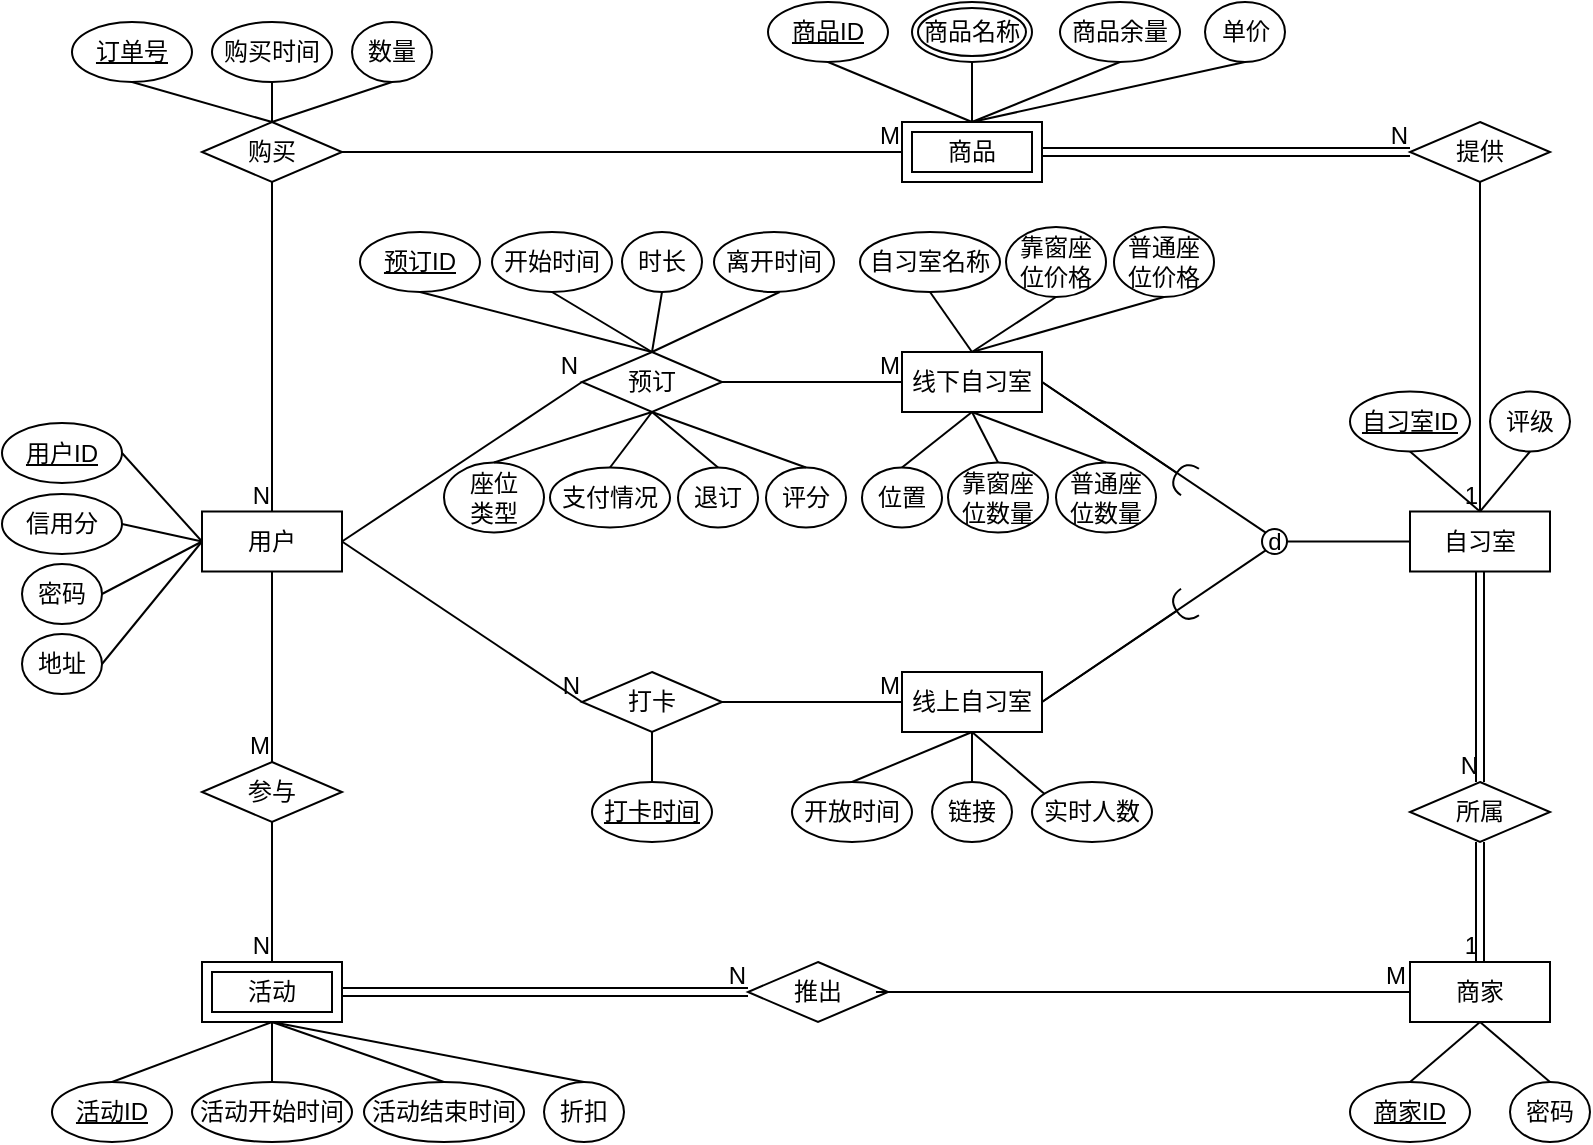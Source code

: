 <mxfile version="22.1.11" type="github">
  <diagram id="R2lEEEUBdFMjLlhIrx00" name="Page-1">
    <mxGraphModel dx="827" dy="737" grid="1" gridSize="10" guides="1" tooltips="1" connect="1" arrows="1" fold="1" page="1" pageScale="1" pageWidth="850" pageHeight="1100" math="0" shadow="0" extFonts="Permanent Marker^https://fonts.googleapis.com/css?family=Permanent+Marker">
      <root>
        <mxCell id="0" />
        <mxCell id="1" parent="0" />
        <mxCell id="6-vCffH0rU1hF1be56Wz-154" value="商品" style="shape=ext;margin=3;double=1;whiteSpace=wrap;html=1;align=center;" parent="1" vertex="1">
          <mxGeometry x="486" y="70" width="70" height="30" as="geometry" />
        </mxCell>
        <mxCell id="6-vCffH0rU1hF1be56Wz-153" value="活动" style="shape=ext;margin=3;double=1;whiteSpace=wrap;html=1;align=center;" parent="1" vertex="1">
          <mxGeometry x="136" y="490" width="70" height="30" as="geometry" />
        </mxCell>
        <mxCell id="6-vCffH0rU1hF1be56Wz-1" value="线上自习室" style="whiteSpace=wrap;html=1;align=center;" parent="1" vertex="1">
          <mxGeometry x="486" y="345" width="70" height="30" as="geometry" />
        </mxCell>
        <mxCell id="6-vCffH0rU1hF1be56Wz-2" value="用户" style="whiteSpace=wrap;html=1;align=center;" parent="1" vertex="1">
          <mxGeometry x="136" y="264.75" width="70" height="30" as="geometry" />
        </mxCell>
        <mxCell id="6-vCffH0rU1hF1be56Wz-4" value="商家" style="whiteSpace=wrap;html=1;align=center;" parent="1" vertex="1">
          <mxGeometry x="740" y="490" width="70" height="30" as="geometry" />
        </mxCell>
        <mxCell id="6-vCffH0rU1hF1be56Wz-6" value="打卡" style="shape=rhombus;perimeter=rhombusPerimeter;whiteSpace=wrap;html=1;align=center;" parent="1" vertex="1">
          <mxGeometry x="326" y="345" width="70" height="30" as="geometry" />
        </mxCell>
        <mxCell id="6-vCffH0rU1hF1be56Wz-7" value="线下自习室" style="whiteSpace=wrap;html=1;align=center;" parent="1" vertex="1">
          <mxGeometry x="486" y="185" width="70" height="30" as="geometry" />
        </mxCell>
        <mxCell id="6-vCffH0rU1hF1be56Wz-8" value="自习室" style="whiteSpace=wrap;html=1;align=center;" parent="1" vertex="1">
          <mxGeometry x="740" y="264.75" width="70" height="30" as="geometry" />
        </mxCell>
        <mxCell id="6-vCffH0rU1hF1be56Wz-13" value="" style="endArrow=none;html=1;rounded=0;entryX=1;entryY=0.5;entryDx=0;entryDy=0;startArrow=halfCircle;startFill=0;sourcePerimeterSpacing=0;strokeWidth=1;" parent="1" target="6-vCffH0rU1hF1be56Wz-7" edge="1">
          <mxGeometry relative="1" as="geometry">
            <mxPoint x="630" y="250" as="sourcePoint" />
            <mxPoint x="90" y="660.0" as="targetPoint" />
            <Array as="points" />
          </mxGeometry>
        </mxCell>
        <mxCell id="6-vCffH0rU1hF1be56Wz-16" value="" style="endArrow=none;html=1;rounded=0;entryX=1;entryY=0.5;entryDx=0;entryDy=0;startArrow=halfCircle;startFill=0;sourcePerimeterSpacing=0;strokeWidth=1;" parent="1" target="6-vCffH0rU1hF1be56Wz-1" edge="1">
          <mxGeometry relative="1" as="geometry">
            <mxPoint x="630" y="310" as="sourcePoint" />
            <mxPoint x="110" y="600.0" as="targetPoint" />
            <Array as="points" />
          </mxGeometry>
        </mxCell>
        <mxCell id="6-vCffH0rU1hF1be56Wz-18" value="" style="endArrow=none;html=1;rounded=0;exitX=0;exitY=1;exitDx=0;exitDy=0;entryX=1;entryY=0.5;entryDx=0;entryDy=0;" parent="1" source="6-vCffH0rU1hF1be56Wz-19" target="6-vCffH0rU1hF1be56Wz-1" edge="1">
          <mxGeometry relative="1" as="geometry">
            <mxPoint x="618.496" y="252.416" as="sourcePoint" />
            <mxPoint x="646" y="230" as="targetPoint" />
          </mxGeometry>
        </mxCell>
        <mxCell id="6-vCffH0rU1hF1be56Wz-20" value="" style="endArrow=none;html=1;rounded=0;" parent="1" source="6-vCffH0rU1hF1be56Wz-8" target="6-vCffH0rU1hF1be56Wz-19" edge="1">
          <mxGeometry relative="1" as="geometry">
            <mxPoint x="606" y="260" as="sourcePoint" />
            <mxPoint x="646" y="230" as="targetPoint" />
          </mxGeometry>
        </mxCell>
        <mxCell id="6-vCffH0rU1hF1be56Wz-19" value="d" style="ellipse;whiteSpace=wrap;html=1;aspect=fixed;" parent="1" vertex="1">
          <mxGeometry x="666" y="273.5" width="12.5" height="12.5" as="geometry" />
        </mxCell>
        <mxCell id="6-vCffH0rU1hF1be56Wz-21" value="" style="endArrow=none;html=1;rounded=0;entryX=1;entryY=0.5;entryDx=0;entryDy=0;exitX=0;exitY=0;exitDx=0;exitDy=0;" parent="1" source="6-vCffH0rU1hF1be56Wz-19" target="6-vCffH0rU1hF1be56Wz-7" edge="1">
          <mxGeometry relative="1" as="geometry">
            <mxPoint x="436" y="370" as="sourcePoint" />
            <mxPoint x="676" y="225" as="targetPoint" />
          </mxGeometry>
        </mxCell>
        <mxCell id="6-vCffH0rU1hF1be56Wz-24" value="预订" style="shape=rhombus;perimeter=rhombusPerimeter;whiteSpace=wrap;html=1;align=center;" parent="1" vertex="1">
          <mxGeometry x="326" y="185" width="70" height="30" as="geometry" />
        </mxCell>
        <mxCell id="6-vCffH0rU1hF1be56Wz-28" value="购买" style="shape=rhombus;perimeter=rhombusPerimeter;whiteSpace=wrap;html=1;align=center;" parent="1" vertex="1">
          <mxGeometry x="136" y="70" width="70" height="30" as="geometry" />
        </mxCell>
        <mxCell id="6-vCffH0rU1hF1be56Wz-31" value="提供" style="shape=rhombus;perimeter=rhombusPerimeter;whiteSpace=wrap;html=1;align=center;" parent="1" vertex="1">
          <mxGeometry x="740" y="70" width="70" height="30" as="geometry" />
        </mxCell>
        <mxCell id="6-vCffH0rU1hF1be56Wz-34" value="所属" style="shape=rhombus;perimeter=rhombusPerimeter;whiteSpace=wrap;html=1;align=center;" parent="1" vertex="1">
          <mxGeometry x="740" y="400" width="70" height="30" as="geometry" />
        </mxCell>
        <mxCell id="6-vCffH0rU1hF1be56Wz-41" value="推出" style="shape=rhombus;perimeter=rhombusPerimeter;whiteSpace=wrap;html=1;align=center;" parent="1" vertex="1">
          <mxGeometry x="409" y="490" width="70" height="30" as="geometry" />
        </mxCell>
        <mxCell id="6-vCffH0rU1hF1be56Wz-44" value="参与" style="shape=rhombus;perimeter=rhombusPerimeter;whiteSpace=wrap;html=1;align=center;" parent="1" vertex="1">
          <mxGeometry x="136" y="390" width="70" height="30" as="geometry" />
        </mxCell>
        <mxCell id="6-vCffH0rU1hF1be56Wz-63" value="" style="endArrow=none;html=1;rounded=0;exitX=1;exitY=0.5;exitDx=0;exitDy=0;entryX=0;entryY=0.5;entryDx=0;entryDy=0;" parent="1" source="6-vCffH0rU1hF1be56Wz-96" target="6-vCffH0rU1hF1be56Wz-2" edge="1">
          <mxGeometry width="50" height="50" relative="1" as="geometry">
            <mxPoint x="94" y="258.5" as="sourcePoint" />
            <mxPoint x="406" y="210" as="targetPoint" />
          </mxGeometry>
        </mxCell>
        <mxCell id="6-vCffH0rU1hF1be56Wz-64" value="单价" style="ellipse;whiteSpace=wrap;html=1;align=center;" parent="1" vertex="1">
          <mxGeometry x="637.5" y="10" width="40" height="30" as="geometry" />
        </mxCell>
        <mxCell id="6-vCffH0rU1hF1be56Wz-65" value="商品名称" style="ellipse;shape=doubleEllipse;margin=3;whiteSpace=wrap;html=1;align=center;" parent="1" vertex="1">
          <mxGeometry x="491" y="10" width="60" height="30" as="geometry" />
        </mxCell>
        <mxCell id="6-vCffH0rU1hF1be56Wz-66" value="商品ID" style="ellipse;whiteSpace=wrap;html=1;align=center;fontStyle=4;" parent="1" vertex="1">
          <mxGeometry x="419" y="10" width="60" height="30" as="geometry" />
        </mxCell>
        <mxCell id="6-vCffH0rU1hF1be56Wz-68" value="订单号" style="ellipse;whiteSpace=wrap;html=1;align=center;fontStyle=4;" parent="1" vertex="1">
          <mxGeometry x="71" y="20" width="60" height="30" as="geometry" />
        </mxCell>
        <mxCell id="6-vCffH0rU1hF1be56Wz-69" value="数量" style="ellipse;whiteSpace=wrap;html=1;align=center;" parent="1" vertex="1">
          <mxGeometry x="211" y="20" width="40" height="30" as="geometry" />
        </mxCell>
        <mxCell id="6-vCffH0rU1hF1be56Wz-70" value="预订ID" style="ellipse;whiteSpace=wrap;html=1;align=center;fontStyle=4;" parent="1" vertex="1">
          <mxGeometry x="215" y="125" width="60" height="30" as="geometry" />
        </mxCell>
        <mxCell id="6-vCffH0rU1hF1be56Wz-72" value="开始时间" style="ellipse;whiteSpace=wrap;html=1;align=center;" parent="1" vertex="1">
          <mxGeometry x="281" y="125" width="60" height="30" as="geometry" />
        </mxCell>
        <mxCell id="6-vCffH0rU1hF1be56Wz-73" value="时长" style="ellipse;whiteSpace=wrap;html=1;align=center;" parent="1" vertex="1">
          <mxGeometry x="346" y="125" width="40" height="30" as="geometry" />
        </mxCell>
        <mxCell id="6-vCffH0rU1hF1be56Wz-74" value="离开时间" style="ellipse;whiteSpace=wrap;html=1;align=center;" parent="1" vertex="1">
          <mxGeometry x="392" y="125" width="60" height="30" as="geometry" />
        </mxCell>
        <mxCell id="6-vCffH0rU1hF1be56Wz-75" value="座位&lt;br&gt;类型" style="ellipse;whiteSpace=wrap;html=1;align=center;" parent="1" vertex="1">
          <mxGeometry x="257" y="240.25" width="50" height="35" as="geometry" />
        </mxCell>
        <mxCell id="6-vCffH0rU1hF1be56Wz-77" value="支付情况" style="ellipse;whiteSpace=wrap;html=1;align=center;" parent="1" vertex="1">
          <mxGeometry x="310" y="242.75" width="60" height="30" as="geometry" />
        </mxCell>
        <mxCell id="6-vCffH0rU1hF1be56Wz-81" value="评分" style="ellipse;whiteSpace=wrap;html=1;align=center;" parent="1" vertex="1">
          <mxGeometry x="418" y="242.75" width="40" height="30" as="geometry" />
        </mxCell>
        <mxCell id="6-vCffH0rU1hF1be56Wz-84" value="自习室ID" style="ellipse;whiteSpace=wrap;html=1;align=center;fontStyle=4;" parent="1" vertex="1">
          <mxGeometry x="710" y="204.75" width="60" height="30" as="geometry" />
        </mxCell>
        <mxCell id="6-vCffH0rU1hF1be56Wz-85" value="位置" style="ellipse;whiteSpace=wrap;html=1;align=center;" parent="1" vertex="1">
          <mxGeometry x="466" y="242.75" width="40" height="30" as="geometry" />
        </mxCell>
        <mxCell id="6-vCffH0rU1hF1be56Wz-88" value="靠窗座&lt;br&gt;位数量" style="ellipse;whiteSpace=wrap;html=1;align=center;" parent="1" vertex="1">
          <mxGeometry x="509" y="240.25" width="50" height="35" as="geometry" />
        </mxCell>
        <mxCell id="6-vCffH0rU1hF1be56Wz-89" value="开放时间" style="ellipse;whiteSpace=wrap;html=1;align=center;" parent="1" vertex="1">
          <mxGeometry x="431" y="400" width="60" height="30" as="geometry" />
        </mxCell>
        <mxCell id="6-vCffH0rU1hF1be56Wz-90" value="信用分" style="ellipse;whiteSpace=wrap;html=1;align=center;" parent="1" vertex="1">
          <mxGeometry x="36" y="256" width="60" height="30" as="geometry" />
        </mxCell>
        <mxCell id="6-vCffH0rU1hF1be56Wz-91" value="评级" style="ellipse;whiteSpace=wrap;html=1;align=center;" parent="1" vertex="1">
          <mxGeometry x="780" y="204.75" width="40" height="30" as="geometry" />
        </mxCell>
        <mxCell id="6-vCffH0rU1hF1be56Wz-92" value="商家ID" style="ellipse;whiteSpace=wrap;html=1;align=center;fontStyle=4;" parent="1" vertex="1">
          <mxGeometry x="710" y="550" width="60" height="30" as="geometry" />
        </mxCell>
        <mxCell id="6-vCffH0rU1hF1be56Wz-93" value="活动ID" style="ellipse;whiteSpace=wrap;html=1;align=center;fontStyle=4;" parent="1" vertex="1">
          <mxGeometry x="61" y="550" width="60" height="30" as="geometry" />
        </mxCell>
        <mxCell id="6-vCffH0rU1hF1be56Wz-94" value="活动开始时间" style="ellipse;whiteSpace=wrap;html=1;align=center;" parent="1" vertex="1">
          <mxGeometry x="131" y="550" width="80" height="30" as="geometry" />
        </mxCell>
        <mxCell id="6-vCffH0rU1hF1be56Wz-95" value="折扣" style="ellipse;whiteSpace=wrap;html=1;align=center;" parent="1" vertex="1">
          <mxGeometry x="307" y="550" width="40" height="30" as="geometry" />
        </mxCell>
        <mxCell id="6-vCffH0rU1hF1be56Wz-96" value="用户ID" style="ellipse;whiteSpace=wrap;html=1;align=center;fontStyle=4;" parent="1" vertex="1">
          <mxGeometry x="36" y="220.5" width="60" height="30" as="geometry" />
        </mxCell>
        <mxCell id="6-vCffH0rU1hF1be56Wz-97" value="退订" style="ellipse;whiteSpace=wrap;html=1;align=center;" parent="1" vertex="1">
          <mxGeometry x="374" y="242.75" width="40" height="30" as="geometry" />
        </mxCell>
        <mxCell id="6-vCffH0rU1hF1be56Wz-98" value="链接" style="ellipse;whiteSpace=wrap;html=1;align=center;" parent="1" vertex="1">
          <mxGeometry x="501" y="400" width="40" height="30" as="geometry" />
        </mxCell>
        <mxCell id="6-vCffH0rU1hF1be56Wz-100" value="打卡时间" style="ellipse;whiteSpace=wrap;html=1;align=center;fontStyle=4;" parent="1" vertex="1">
          <mxGeometry x="331" y="400" width="60" height="30" as="geometry" />
        </mxCell>
        <mxCell id="6-vCffH0rU1hF1be56Wz-101" value="自习室名称" style="ellipse;whiteSpace=wrap;html=1;align=center;" parent="1" vertex="1">
          <mxGeometry x="465" y="125" width="70" height="30" as="geometry" />
        </mxCell>
        <mxCell id="6-vCffH0rU1hF1be56Wz-102" value="靠窗座&lt;br&gt;位价格" style="ellipse;whiteSpace=wrap;html=1;align=center;" parent="1" vertex="1">
          <mxGeometry x="538" y="122.5" width="50" height="35" as="geometry" />
        </mxCell>
        <mxCell id="6-vCffH0rU1hF1be56Wz-103" value="活动结束时间" style="ellipse;whiteSpace=wrap;html=1;align=center;" parent="1" vertex="1">
          <mxGeometry x="217" y="550" width="80" height="30" as="geometry" />
        </mxCell>
        <mxCell id="6-vCffH0rU1hF1be56Wz-104" value="购买时间" style="ellipse;whiteSpace=wrap;html=1;align=center;" parent="1" vertex="1">
          <mxGeometry x="141" y="20" width="60" height="30" as="geometry" />
        </mxCell>
        <mxCell id="6-vCffH0rU1hF1be56Wz-107" value="" style="endArrow=none;html=1;rounded=0;entryX=0.5;entryY=1;entryDx=0;entryDy=0;exitX=0.5;exitY=0;exitDx=0;exitDy=0;" parent="1" source="6-vCffH0rU1hF1be56Wz-28" target="6-vCffH0rU1hF1be56Wz-68" edge="1">
          <mxGeometry width="50" height="50" relative="1" as="geometry">
            <mxPoint x="410" y="370" as="sourcePoint" />
            <mxPoint x="460" y="320" as="targetPoint" />
          </mxGeometry>
        </mxCell>
        <mxCell id="6-vCffH0rU1hF1be56Wz-108" value="" style="endArrow=none;html=1;rounded=0;entryX=0.5;entryY=1;entryDx=0;entryDy=0;exitX=0.5;exitY=0;exitDx=0;exitDy=0;" parent="1" source="6-vCffH0rU1hF1be56Wz-28" target="6-vCffH0rU1hF1be56Wz-104" edge="1">
          <mxGeometry width="50" height="50" relative="1" as="geometry">
            <mxPoint x="181" y="80" as="sourcePoint" />
            <mxPoint x="136" y="60" as="targetPoint" />
          </mxGeometry>
        </mxCell>
        <mxCell id="6-vCffH0rU1hF1be56Wz-109" value="" style="endArrow=none;html=1;rounded=0;entryX=0.5;entryY=1;entryDx=0;entryDy=0;exitX=0.5;exitY=0;exitDx=0;exitDy=0;" parent="1" source="6-vCffH0rU1hF1be56Wz-28" target="6-vCffH0rU1hF1be56Wz-69" edge="1">
          <mxGeometry width="50" height="50" relative="1" as="geometry">
            <mxPoint x="191" y="90" as="sourcePoint" />
            <mxPoint x="146" y="70" as="targetPoint" />
          </mxGeometry>
        </mxCell>
        <mxCell id="6-vCffH0rU1hF1be56Wz-110" value="" style="endArrow=none;html=1;rounded=0;entryX=0.5;entryY=1;entryDx=0;entryDy=0;exitX=0.5;exitY=0;exitDx=0;exitDy=0;" parent="1" source="6-vCffH0rU1hF1be56Wz-154" target="6-vCffH0rU1hF1be56Wz-66" edge="1">
          <mxGeometry width="50" height="50" relative="1" as="geometry">
            <mxPoint x="521" y="70" as="sourcePoint" />
            <mxPoint x="156" y="80" as="targetPoint" />
          </mxGeometry>
        </mxCell>
        <mxCell id="6-vCffH0rU1hF1be56Wz-111" value="" style="endArrow=none;html=1;rounded=0;entryX=0.5;entryY=1;entryDx=0;entryDy=0;exitX=0.5;exitY=0;exitDx=0;exitDy=0;" parent="1" source="6-vCffH0rU1hF1be56Wz-154" target="6-vCffH0rU1hF1be56Wz-65" edge="1">
          <mxGeometry width="50" height="50" relative="1" as="geometry">
            <mxPoint x="521" y="70" as="sourcePoint" />
            <mxPoint x="166" y="90" as="targetPoint" />
          </mxGeometry>
        </mxCell>
        <mxCell id="6-vCffH0rU1hF1be56Wz-112" value="" style="endArrow=none;html=1;rounded=0;entryX=0.5;entryY=1;entryDx=0;entryDy=0;exitX=0.5;exitY=0;exitDx=0;exitDy=0;" parent="1" source="6-vCffH0rU1hF1be56Wz-154" target="6-vCffH0rU1hF1be56Wz-64" edge="1">
          <mxGeometry width="50" height="50" relative="1" as="geometry">
            <mxPoint x="521" y="70" as="sourcePoint" />
            <mxPoint x="176" y="100" as="targetPoint" />
          </mxGeometry>
        </mxCell>
        <mxCell id="6-vCffH0rU1hF1be56Wz-113" value="" style="endArrow=none;html=1;rounded=0;exitX=0.5;exitY=1;exitDx=0;exitDy=0;entryX=0.5;entryY=0;entryDx=0;entryDy=0;" parent="1" source="6-vCffH0rU1hF1be56Wz-70" target="6-vCffH0rU1hF1be56Wz-24" edge="1">
          <mxGeometry width="50" height="50" relative="1" as="geometry">
            <mxPoint x="231" y="130" as="sourcePoint" />
            <mxPoint x="300" y="200" as="targetPoint" />
          </mxGeometry>
        </mxCell>
        <mxCell id="6-vCffH0rU1hF1be56Wz-114" value="" style="endArrow=none;html=1;rounded=0;entryX=0.5;entryY=1;entryDx=0;entryDy=0;exitX=0.5;exitY=0;exitDx=0;exitDy=0;" parent="1" source="6-vCffH0rU1hF1be56Wz-24" target="6-vCffH0rU1hF1be56Wz-72" edge="1">
          <mxGeometry width="50" height="50" relative="1" as="geometry">
            <mxPoint x="360" y="180" as="sourcePoint" />
            <mxPoint x="196" y="120" as="targetPoint" />
          </mxGeometry>
        </mxCell>
        <mxCell id="6-vCffH0rU1hF1be56Wz-115" value="" style="endArrow=none;html=1;rounded=0;entryX=0.5;entryY=1;entryDx=0;entryDy=0;exitX=0.5;exitY=0;exitDx=0;exitDy=0;" parent="1" source="6-vCffH0rU1hF1be56Wz-24" target="6-vCffH0rU1hF1be56Wz-73" edge="1">
          <mxGeometry width="50" height="50" relative="1" as="geometry">
            <mxPoint x="251" y="150" as="sourcePoint" />
            <mxPoint x="206" y="130" as="targetPoint" />
          </mxGeometry>
        </mxCell>
        <mxCell id="6-vCffH0rU1hF1be56Wz-116" value="" style="endArrow=none;html=1;rounded=0;entryX=0.547;entryY=1;entryDx=0;entryDy=0;exitX=0.5;exitY=0;exitDx=0;exitDy=0;entryPerimeter=0;" parent="1" source="6-vCffH0rU1hF1be56Wz-24" target="6-vCffH0rU1hF1be56Wz-74" edge="1">
          <mxGeometry width="50" height="50" relative="1" as="geometry">
            <mxPoint x="261" y="160" as="sourcePoint" />
            <mxPoint x="216" y="140" as="targetPoint" />
          </mxGeometry>
        </mxCell>
        <mxCell id="6-vCffH0rU1hF1be56Wz-117" value="" style="endArrow=none;html=1;rounded=0;entryX=0.5;entryY=0;entryDx=0;entryDy=0;exitX=0.5;exitY=1;exitDx=0;exitDy=0;" parent="1" source="6-vCffH0rU1hF1be56Wz-24" target="6-vCffH0rU1hF1be56Wz-81" edge="1">
          <mxGeometry width="50" height="50" relative="1" as="geometry">
            <mxPoint x="271" y="170" as="sourcePoint" />
            <mxPoint x="226" y="150" as="targetPoint" />
          </mxGeometry>
        </mxCell>
        <mxCell id="6-vCffH0rU1hF1be56Wz-118" value="" style="endArrow=none;html=1;rounded=0;entryX=0.5;entryY=0;entryDx=0;entryDy=0;exitX=0.5;exitY=1;exitDx=0;exitDy=0;" parent="1" source="6-vCffH0rU1hF1be56Wz-24" target="6-vCffH0rU1hF1be56Wz-75" edge="1">
          <mxGeometry width="50" height="50" relative="1" as="geometry">
            <mxPoint x="281" y="180" as="sourcePoint" />
            <mxPoint x="236" y="160" as="targetPoint" />
          </mxGeometry>
        </mxCell>
        <mxCell id="6-vCffH0rU1hF1be56Wz-119" value="" style="endArrow=none;html=1;rounded=0;entryX=0.5;entryY=0;entryDx=0;entryDy=0;exitX=0.5;exitY=1;exitDx=0;exitDy=0;" parent="1" source="6-vCffH0rU1hF1be56Wz-24" target="6-vCffH0rU1hF1be56Wz-77" edge="1">
          <mxGeometry width="50" height="50" relative="1" as="geometry">
            <mxPoint x="291" y="190" as="sourcePoint" />
            <mxPoint x="246" y="170" as="targetPoint" />
          </mxGeometry>
        </mxCell>
        <mxCell id="6-vCffH0rU1hF1be56Wz-120" value="" style="endArrow=none;html=1;rounded=0;entryX=0.5;entryY=1;entryDx=0;entryDy=0;exitX=0.5;exitY=0;exitDx=0;exitDy=0;" parent="1" source="6-vCffH0rU1hF1be56Wz-97" target="6-vCffH0rU1hF1be56Wz-24" edge="1">
          <mxGeometry width="50" height="50" relative="1" as="geometry">
            <mxPoint x="301" y="200" as="sourcePoint" />
            <mxPoint x="256" y="180" as="targetPoint" />
          </mxGeometry>
        </mxCell>
        <mxCell id="6-vCffH0rU1hF1be56Wz-121" value="" style="endArrow=none;html=1;rounded=0;entryX=0.5;entryY=1;entryDx=0;entryDy=0;exitX=0.5;exitY=0;exitDx=0;exitDy=0;" parent="1" source="6-vCffH0rU1hF1be56Wz-85" target="6-vCffH0rU1hF1be56Wz-7" edge="1">
          <mxGeometry width="50" height="50" relative="1" as="geometry">
            <mxPoint x="311" y="210" as="sourcePoint" />
            <mxPoint x="266" y="190" as="targetPoint" />
          </mxGeometry>
        </mxCell>
        <mxCell id="6-vCffH0rU1hF1be56Wz-122" value="" style="endArrow=none;html=1;rounded=0;exitX=0.5;exitY=0;exitDx=0;exitDy=0;entryX=0.5;entryY=1;entryDx=0;entryDy=0;" parent="1" source="6-vCffH0rU1hF1be56Wz-88" target="6-vCffH0rU1hF1be56Wz-7" edge="1">
          <mxGeometry width="50" height="50" relative="1" as="geometry">
            <mxPoint x="321" y="220" as="sourcePoint" />
            <mxPoint x="520" y="220" as="targetPoint" />
          </mxGeometry>
        </mxCell>
        <mxCell id="6-vCffH0rU1hF1be56Wz-123" value="" style="endArrow=none;html=1;rounded=0;entryX=0.5;entryY=0;entryDx=0;entryDy=0;exitX=0.5;exitY=1;exitDx=0;exitDy=0;" parent="1" source="6-vCffH0rU1hF1be56Wz-102" target="6-vCffH0rU1hF1be56Wz-7" edge="1">
          <mxGeometry width="50" height="50" relative="1" as="geometry">
            <mxPoint x="331" y="230" as="sourcePoint" />
            <mxPoint x="286" y="210" as="targetPoint" />
          </mxGeometry>
        </mxCell>
        <mxCell id="6-vCffH0rU1hF1be56Wz-124" value="" style="endArrow=none;html=1;rounded=0;entryX=0.5;entryY=0;entryDx=0;entryDy=0;exitX=0.5;exitY=1;exitDx=0;exitDy=0;" parent="1" source="6-vCffH0rU1hF1be56Wz-101" target="6-vCffH0rU1hF1be56Wz-7" edge="1">
          <mxGeometry width="50" height="50" relative="1" as="geometry">
            <mxPoint x="341" y="240" as="sourcePoint" />
            <mxPoint x="296" y="220" as="targetPoint" />
          </mxGeometry>
        </mxCell>
        <mxCell id="6-vCffH0rU1hF1be56Wz-125" value="" style="endArrow=none;html=1;rounded=0;entryX=0.5;entryY=1;entryDx=0;entryDy=0;exitX=0.5;exitY=0;exitDx=0;exitDy=0;" parent="1" source="6-vCffH0rU1hF1be56Wz-8" target="6-vCffH0rU1hF1be56Wz-84" edge="1">
          <mxGeometry width="50" height="50" relative="1" as="geometry">
            <mxPoint x="351" y="250" as="sourcePoint" />
            <mxPoint x="306" y="230" as="targetPoint" />
          </mxGeometry>
        </mxCell>
        <mxCell id="6-vCffH0rU1hF1be56Wz-126" value="" style="endArrow=none;html=1;rounded=0;entryX=0.5;entryY=1;entryDx=0;entryDy=0;exitX=0.5;exitY=0;exitDx=0;exitDy=0;" parent="1" source="6-vCffH0rU1hF1be56Wz-8" target="6-vCffH0rU1hF1be56Wz-91" edge="1">
          <mxGeometry width="50" height="50" relative="1" as="geometry">
            <mxPoint x="361" y="260" as="sourcePoint" />
            <mxPoint x="316" y="240" as="targetPoint" />
          </mxGeometry>
        </mxCell>
        <mxCell id="6-vCffH0rU1hF1be56Wz-127" value="" style="endArrow=none;html=1;rounded=0;entryX=0.5;entryY=0;entryDx=0;entryDy=0;exitX=0.5;exitY=1;exitDx=0;exitDy=0;" parent="1" source="6-vCffH0rU1hF1be56Wz-4" target="6-vCffH0rU1hF1be56Wz-92" edge="1">
          <mxGeometry width="50" height="50" relative="1" as="geometry">
            <mxPoint x="755" y="520" as="sourcePoint" />
            <mxPoint x="306" y="250" as="targetPoint" />
          </mxGeometry>
        </mxCell>
        <mxCell id="6-vCffH0rU1hF1be56Wz-128" value="" style="endArrow=none;html=1;rounded=0;entryX=0.5;entryY=0;entryDx=0;entryDy=0;exitX=0.5;exitY=1;exitDx=0;exitDy=0;" parent="1" source="6-vCffH0rU1hF1be56Wz-153" target="6-vCffH0rU1hF1be56Wz-93" edge="1">
          <mxGeometry width="50" height="50" relative="1" as="geometry">
            <mxPoint x="171" y="520" as="sourcePoint" />
            <mxPoint x="336" y="260" as="targetPoint" />
          </mxGeometry>
        </mxCell>
        <mxCell id="6-vCffH0rU1hF1be56Wz-129" value="" style="endArrow=none;html=1;rounded=0;entryX=0.5;entryY=0;entryDx=0;entryDy=0;exitX=0.5;exitY=1;exitDx=0;exitDy=0;" parent="1" source="6-vCffH0rU1hF1be56Wz-153" target="6-vCffH0rU1hF1be56Wz-94" edge="1">
          <mxGeometry width="50" height="50" relative="1" as="geometry">
            <mxPoint x="171" y="520" as="sourcePoint" />
            <mxPoint x="110" y="560" as="targetPoint" />
          </mxGeometry>
        </mxCell>
        <mxCell id="6-vCffH0rU1hF1be56Wz-130" value="" style="endArrow=none;html=1;rounded=0;entryX=0.5;entryY=0;entryDx=0;entryDy=0;exitX=0.5;exitY=1;exitDx=0;exitDy=0;" parent="1" source="6-vCffH0rU1hF1be56Wz-153" target="6-vCffH0rU1hF1be56Wz-103" edge="1">
          <mxGeometry width="50" height="50" relative="1" as="geometry">
            <mxPoint x="171" y="520" as="sourcePoint" />
            <mxPoint x="120" y="570" as="targetPoint" />
          </mxGeometry>
        </mxCell>
        <mxCell id="6-vCffH0rU1hF1be56Wz-131" value="" style="endArrow=none;html=1;rounded=0;entryX=0.5;entryY=0;entryDx=0;entryDy=0;exitX=0.5;exitY=1;exitDx=0;exitDy=0;" parent="1" source="6-vCffH0rU1hF1be56Wz-153" target="6-vCffH0rU1hF1be56Wz-95" edge="1">
          <mxGeometry width="50" height="50" relative="1" as="geometry">
            <mxPoint x="171" y="520" as="sourcePoint" />
            <mxPoint x="130" y="580" as="targetPoint" />
          </mxGeometry>
        </mxCell>
        <mxCell id="6-vCffH0rU1hF1be56Wz-132" value="" style="endArrow=none;html=1;rounded=0;exitX=1;exitY=0.5;exitDx=0;exitDy=0;entryX=0;entryY=0.5;entryDx=0;entryDy=0;" parent="1" source="6-vCffH0rU1hF1be56Wz-90" target="6-vCffH0rU1hF1be56Wz-2" edge="1">
          <mxGeometry width="50" height="50" relative="1" as="geometry">
            <mxPoint x="106" y="269" as="sourcePoint" />
            <mxPoint x="146" y="290" as="targetPoint" />
          </mxGeometry>
        </mxCell>
        <mxCell id="6-vCffH0rU1hF1be56Wz-133" value="" style="endArrow=none;html=1;rounded=0;exitX=0.5;exitY=1;exitDx=0;exitDy=0;entryX=0.5;entryY=0;entryDx=0;entryDy=0;" parent="1" source="6-vCffH0rU1hF1be56Wz-6" target="6-vCffH0rU1hF1be56Wz-100" edge="1">
          <mxGeometry width="50" height="50" relative="1" as="geometry">
            <mxPoint x="116" y="279" as="sourcePoint" />
            <mxPoint x="156" y="300" as="targetPoint" />
          </mxGeometry>
        </mxCell>
        <mxCell id="6-vCffH0rU1hF1be56Wz-134" value="" style="endArrow=none;html=1;rounded=0;exitX=0.5;exitY=1;exitDx=0;exitDy=0;entryX=0.5;entryY=0;entryDx=0;entryDy=0;" parent="1" source="6-vCffH0rU1hF1be56Wz-1" target="6-vCffH0rU1hF1be56Wz-89" edge="1">
          <mxGeometry width="50" height="50" relative="1" as="geometry">
            <mxPoint x="126" y="289" as="sourcePoint" />
            <mxPoint x="166" y="310" as="targetPoint" />
          </mxGeometry>
        </mxCell>
        <mxCell id="6-vCffH0rU1hF1be56Wz-135" value="" style="endArrow=none;html=1;rounded=0;entryX=0.5;entryY=0;entryDx=0;entryDy=0;exitX=0.5;exitY=1;exitDx=0;exitDy=0;" parent="1" source="6-vCffH0rU1hF1be56Wz-1" target="6-vCffH0rU1hF1be56Wz-98" edge="1">
          <mxGeometry width="50" height="50" relative="1" as="geometry">
            <mxPoint x="520" y="380" as="sourcePoint" />
            <mxPoint x="176" y="320" as="targetPoint" />
          </mxGeometry>
        </mxCell>
        <mxCell id="6-vCffH0rU1hF1be56Wz-140" value="" style="endArrow=none;html=1;rounded=0;exitX=0.5;exitY=1;exitDx=0;exitDy=0;entryX=0.5;entryY=0;entryDx=0;entryDy=0;" parent="1" source="6-vCffH0rU1hF1be56Wz-44" target="6-vCffH0rU1hF1be56Wz-153" edge="1">
          <mxGeometry relative="1" as="geometry">
            <mxPoint x="260" y="320" as="sourcePoint" />
            <mxPoint x="171" y="490" as="targetPoint" />
          </mxGeometry>
        </mxCell>
        <mxCell id="6-vCffH0rU1hF1be56Wz-141" value="N" style="resizable=0;html=1;whiteSpace=wrap;align=right;verticalAlign=bottom;" parent="6-vCffH0rU1hF1be56Wz-140" connectable="0" vertex="1">
          <mxGeometry x="1" relative="1" as="geometry" />
        </mxCell>
        <mxCell id="6-vCffH0rU1hF1be56Wz-142" value="" style="endArrow=none;html=1;rounded=0;exitX=0.5;exitY=1;exitDx=0;exitDy=0;entryX=0.5;entryY=0;entryDx=0;entryDy=0;" parent="1" source="6-vCffH0rU1hF1be56Wz-2" target="6-vCffH0rU1hF1be56Wz-44" edge="1">
          <mxGeometry relative="1" as="geometry">
            <mxPoint x="260" y="320" as="sourcePoint" />
            <mxPoint x="420" y="320" as="targetPoint" />
          </mxGeometry>
        </mxCell>
        <mxCell id="6-vCffH0rU1hF1be56Wz-143" value="M" style="resizable=0;html=1;whiteSpace=wrap;align=right;verticalAlign=bottom;" parent="6-vCffH0rU1hF1be56Wz-142" connectable="0" vertex="1">
          <mxGeometry x="1" relative="1" as="geometry" />
        </mxCell>
        <mxCell id="6-vCffH0rU1hF1be56Wz-144" value="" style="shape=link;html=1;rounded=0;exitX=1;exitY=0.5;exitDx=0;exitDy=0;entryX=0;entryY=0.5;entryDx=0;entryDy=0;" parent="1" target="6-vCffH0rU1hF1be56Wz-41" edge="1">
          <mxGeometry relative="1" as="geometry">
            <mxPoint x="206" y="505" as="sourcePoint" />
            <mxPoint x="400" y="510" as="targetPoint" />
          </mxGeometry>
        </mxCell>
        <mxCell id="6-vCffH0rU1hF1be56Wz-145" value="N" style="resizable=0;html=1;whiteSpace=wrap;align=right;verticalAlign=bottom;" parent="6-vCffH0rU1hF1be56Wz-144" connectable="0" vertex="1">
          <mxGeometry x="1" relative="1" as="geometry" />
        </mxCell>
        <mxCell id="6-vCffH0rU1hF1be56Wz-146" value="" style="endArrow=none;html=1;rounded=0;exitX=0.914;exitY=0.5;exitDx=0;exitDy=0;exitPerimeter=0;entryX=0;entryY=0.5;entryDx=0;entryDy=0;" parent="1" source="6-vCffH0rU1hF1be56Wz-41" target="6-vCffH0rU1hF1be56Wz-4" edge="1">
          <mxGeometry relative="1" as="geometry">
            <mxPoint x="260" y="320" as="sourcePoint" />
            <mxPoint x="420" y="320" as="targetPoint" />
          </mxGeometry>
        </mxCell>
        <mxCell id="6-vCffH0rU1hF1be56Wz-147" value="M" style="resizable=0;html=1;whiteSpace=wrap;align=right;verticalAlign=bottom;" parent="6-vCffH0rU1hF1be56Wz-146" connectable="0" vertex="1">
          <mxGeometry x="1" relative="1" as="geometry" />
        </mxCell>
        <mxCell id="6-vCffH0rU1hF1be56Wz-149" value="" style="shape=link;html=1;rounded=0;exitX=0.5;exitY=1;exitDx=0;exitDy=0;entryX=0.5;entryY=0;entryDx=0;entryDy=0;" parent="1" source="6-vCffH0rU1hF1be56Wz-34" target="6-vCffH0rU1hF1be56Wz-4" edge="1">
          <mxGeometry relative="1" as="geometry">
            <mxPoint x="260" y="320" as="sourcePoint" />
            <mxPoint x="680" y="470" as="targetPoint" />
          </mxGeometry>
        </mxCell>
        <mxCell id="6-vCffH0rU1hF1be56Wz-150" value="1" style="resizable=0;html=1;whiteSpace=wrap;align=right;verticalAlign=bottom;" parent="6-vCffH0rU1hF1be56Wz-149" connectable="0" vertex="1">
          <mxGeometry x="1" relative="1" as="geometry" />
        </mxCell>
        <mxCell id="6-vCffH0rU1hF1be56Wz-151" value="" style="shape=link;html=1;rounded=0;entryX=0.5;entryY=0;entryDx=0;entryDy=0;exitX=0.5;exitY=1;exitDx=0;exitDy=0;" parent="1" source="6-vCffH0rU1hF1be56Wz-8" target="6-vCffH0rU1hF1be56Wz-34" edge="1">
          <mxGeometry relative="1" as="geometry">
            <mxPoint x="260" y="320" as="sourcePoint" />
            <mxPoint x="420" y="320" as="targetPoint" />
          </mxGeometry>
        </mxCell>
        <mxCell id="6-vCffH0rU1hF1be56Wz-152" value="N" style="resizable=0;html=1;whiteSpace=wrap;align=right;verticalAlign=bottom;" parent="6-vCffH0rU1hF1be56Wz-151" connectable="0" vertex="1">
          <mxGeometry x="1" relative="1" as="geometry" />
        </mxCell>
        <mxCell id="6-vCffH0rU1hF1be56Wz-155" value="" style="endArrow=none;html=1;rounded=0;exitX=0.5;exitY=1;exitDx=0;exitDy=0;entryX=0.5;entryY=0;entryDx=0;entryDy=0;" parent="1" source="6-vCffH0rU1hF1be56Wz-31" target="6-vCffH0rU1hF1be56Wz-8" edge="1">
          <mxGeometry relative="1" as="geometry">
            <mxPoint x="220" y="200" as="sourcePoint" />
            <mxPoint x="380" y="200" as="targetPoint" />
          </mxGeometry>
        </mxCell>
        <mxCell id="6-vCffH0rU1hF1be56Wz-156" value="1" style="resizable=0;html=1;whiteSpace=wrap;align=right;verticalAlign=bottom;" parent="6-vCffH0rU1hF1be56Wz-155" connectable="0" vertex="1">
          <mxGeometry x="1" relative="1" as="geometry" />
        </mxCell>
        <mxCell id="6-vCffH0rU1hF1be56Wz-159" value="" style="shape=link;html=1;rounded=0;exitX=1;exitY=0.5;exitDx=0;exitDy=0;entryX=0;entryY=0.5;entryDx=0;entryDy=0;" parent="1" source="6-vCffH0rU1hF1be56Wz-154" target="6-vCffH0rU1hF1be56Wz-31" edge="1">
          <mxGeometry relative="1" as="geometry">
            <mxPoint x="220" y="200" as="sourcePoint" />
            <mxPoint x="380" y="200" as="targetPoint" />
          </mxGeometry>
        </mxCell>
        <mxCell id="6-vCffH0rU1hF1be56Wz-160" value="N" style="resizable=0;html=1;whiteSpace=wrap;align=right;verticalAlign=bottom;" parent="6-vCffH0rU1hF1be56Wz-159" connectable="0" vertex="1">
          <mxGeometry x="1" relative="1" as="geometry" />
        </mxCell>
        <mxCell id="6-vCffH0rU1hF1be56Wz-165" value="" style="endArrow=none;html=1;rounded=0;exitX=1;exitY=0.5;exitDx=0;exitDy=0;entryX=0;entryY=0.5;entryDx=0;entryDy=0;" parent="1" source="6-vCffH0rU1hF1be56Wz-6" target="6-vCffH0rU1hF1be56Wz-1" edge="1">
          <mxGeometry relative="1" as="geometry">
            <mxPoint x="140" y="170" as="sourcePoint" />
            <mxPoint x="300" y="170" as="targetPoint" />
          </mxGeometry>
        </mxCell>
        <mxCell id="6-vCffH0rU1hF1be56Wz-166" value="M" style="resizable=0;html=1;whiteSpace=wrap;align=right;verticalAlign=bottom;" parent="6-vCffH0rU1hF1be56Wz-165" connectable="0" vertex="1">
          <mxGeometry x="1" relative="1" as="geometry" />
        </mxCell>
        <mxCell id="6-vCffH0rU1hF1be56Wz-167" value="" style="endArrow=none;html=1;rounded=0;exitX=1;exitY=0.5;exitDx=0;exitDy=0;entryX=0;entryY=0.5;entryDx=0;entryDy=0;" parent="1" source="6-vCffH0rU1hF1be56Wz-2" target="6-vCffH0rU1hF1be56Wz-6" edge="1">
          <mxGeometry relative="1" as="geometry">
            <mxPoint x="210" y="280" as="sourcePoint" />
            <mxPoint x="300" y="170" as="targetPoint" />
          </mxGeometry>
        </mxCell>
        <mxCell id="6-vCffH0rU1hF1be56Wz-168" value="N" style="resizable=0;html=1;whiteSpace=wrap;align=right;verticalAlign=bottom;" parent="6-vCffH0rU1hF1be56Wz-167" connectable="0" vertex="1">
          <mxGeometry x="1" relative="1" as="geometry" />
        </mxCell>
        <mxCell id="6-vCffH0rU1hF1be56Wz-171" value="" style="endArrow=none;html=1;rounded=0;exitX=0.5;exitY=1;exitDx=0;exitDy=0;entryX=0.5;entryY=0;entryDx=0;entryDy=0;" parent="1" source="6-vCffH0rU1hF1be56Wz-28" target="6-vCffH0rU1hF1be56Wz-2" edge="1">
          <mxGeometry relative="1" as="geometry">
            <mxPoint x="180" y="190" as="sourcePoint" />
            <mxPoint x="200" y="190" as="targetPoint" />
          </mxGeometry>
        </mxCell>
        <mxCell id="6-vCffH0rU1hF1be56Wz-172" value="N" style="resizable=0;html=1;whiteSpace=wrap;align=right;verticalAlign=bottom;" parent="6-vCffH0rU1hF1be56Wz-171" connectable="0" vertex="1">
          <mxGeometry x="1" relative="1" as="geometry" />
        </mxCell>
        <mxCell id="6-vCffH0rU1hF1be56Wz-175" value="" style="endArrow=none;html=1;rounded=0;exitX=1;exitY=0.5;exitDx=0;exitDy=0;entryX=0;entryY=0.5;entryDx=0;entryDy=0;" parent="1" source="6-vCffH0rU1hF1be56Wz-28" target="6-vCffH0rU1hF1be56Wz-154" edge="1">
          <mxGeometry relative="1" as="geometry">
            <mxPoint x="180" y="190" as="sourcePoint" />
            <mxPoint x="340" y="190" as="targetPoint" />
          </mxGeometry>
        </mxCell>
        <mxCell id="6-vCffH0rU1hF1be56Wz-176" value="M" style="resizable=0;html=1;whiteSpace=wrap;align=right;verticalAlign=bottom;" parent="6-vCffH0rU1hF1be56Wz-175" connectable="0" vertex="1">
          <mxGeometry x="1" relative="1" as="geometry" />
        </mxCell>
        <mxCell id="6-vCffH0rU1hF1be56Wz-177" value="" style="endArrow=none;html=1;rounded=0;exitX=1;exitY=0.5;exitDx=0;exitDy=0;entryX=0;entryY=0.5;entryDx=0;entryDy=0;" parent="1" source="6-vCffH0rU1hF1be56Wz-2" target="6-vCffH0rU1hF1be56Wz-24" edge="1">
          <mxGeometry relative="1" as="geometry">
            <mxPoint x="180" y="290" as="sourcePoint" />
            <mxPoint x="340" y="290" as="targetPoint" />
          </mxGeometry>
        </mxCell>
        <mxCell id="6-vCffH0rU1hF1be56Wz-178" value="N" style="resizable=0;html=1;whiteSpace=wrap;align=right;verticalAlign=bottom;" parent="6-vCffH0rU1hF1be56Wz-177" connectable="0" vertex="1">
          <mxGeometry x="1" relative="1" as="geometry" />
        </mxCell>
        <mxCell id="6-vCffH0rU1hF1be56Wz-179" value="" style="endArrow=none;html=1;rounded=0;exitX=1;exitY=0.5;exitDx=0;exitDy=0;entryX=0;entryY=0.5;entryDx=0;entryDy=0;" parent="1" source="6-vCffH0rU1hF1be56Wz-24" target="6-vCffH0rU1hF1be56Wz-7" edge="1">
          <mxGeometry relative="1" as="geometry">
            <mxPoint x="180" y="290" as="sourcePoint" />
            <mxPoint x="340" y="290" as="targetPoint" />
          </mxGeometry>
        </mxCell>
        <mxCell id="6-vCffH0rU1hF1be56Wz-180" value="M" style="resizable=0;html=1;whiteSpace=wrap;align=right;verticalAlign=bottom;" parent="6-vCffH0rU1hF1be56Wz-179" connectable="0" vertex="1">
          <mxGeometry x="1" relative="1" as="geometry" />
        </mxCell>
        <mxCell id="cCGZ2ITPY-wAhwFqbKdl-1" value="密码" style="ellipse;whiteSpace=wrap;html=1;align=center;" parent="1" vertex="1">
          <mxGeometry x="46" y="291" width="40" height="30" as="geometry" />
        </mxCell>
        <mxCell id="cCGZ2ITPY-wAhwFqbKdl-2" value="" style="endArrow=none;html=1;rounded=0;exitX=1;exitY=0.5;exitDx=0;exitDy=0;entryX=0;entryY=0.5;entryDx=0;entryDy=0;" parent="1" source="cCGZ2ITPY-wAhwFqbKdl-1" target="6-vCffH0rU1hF1be56Wz-2" edge="1">
          <mxGeometry width="50" height="50" relative="1" as="geometry">
            <mxPoint x="106" y="290" as="sourcePoint" />
            <mxPoint x="140" y="280" as="targetPoint" />
          </mxGeometry>
        </mxCell>
        <mxCell id="cCGZ2ITPY-wAhwFqbKdl-3" value="商品余量" style="ellipse;whiteSpace=wrap;html=1;align=center;" parent="1" vertex="1">
          <mxGeometry x="565" y="10" width="60" height="30" as="geometry" />
        </mxCell>
        <mxCell id="cCGZ2ITPY-wAhwFqbKdl-4" value="" style="endArrow=none;html=1;rounded=0;entryX=0.5;entryY=1;entryDx=0;entryDy=0;exitX=0.5;exitY=0;exitDx=0;exitDy=0;" parent="1" source="6-vCffH0rU1hF1be56Wz-154" target="cCGZ2ITPY-wAhwFqbKdl-3" edge="1">
          <mxGeometry width="50" height="50" relative="1" as="geometry">
            <mxPoint x="531" y="80" as="sourcePoint" />
            <mxPoint x="668" y="50" as="targetPoint" />
          </mxGeometry>
        </mxCell>
        <mxCell id="VjCH9xFblQbBXa9CgSn0-2" value="普通座&lt;br&gt;位价格" style="ellipse;whiteSpace=wrap;html=1;align=center;" parent="1" vertex="1">
          <mxGeometry x="592" y="122.5" width="50" height="35" as="geometry" />
        </mxCell>
        <mxCell id="VjCH9xFblQbBXa9CgSn0-3" value="" style="endArrow=none;html=1;rounded=0;exitX=0.5;exitY=0;exitDx=0;exitDy=0;entryX=0.5;entryY=1;entryDx=0;entryDy=0;" parent="1" source="6-vCffH0rU1hF1be56Wz-7" target="VjCH9xFblQbBXa9CgSn0-2" edge="1">
          <mxGeometry width="50" height="50" relative="1" as="geometry">
            <mxPoint x="400" y="310" as="sourcePoint" />
            <mxPoint x="450" y="260" as="targetPoint" />
          </mxGeometry>
        </mxCell>
        <mxCell id="VjCH9xFblQbBXa9CgSn0-4" value="普通座&lt;br&gt;位数量" style="ellipse;whiteSpace=wrap;html=1;align=center;" parent="1" vertex="1">
          <mxGeometry x="563" y="240.25" width="50" height="35" as="geometry" />
        </mxCell>
        <mxCell id="VjCH9xFblQbBXa9CgSn0-5" value="" style="endArrow=none;html=1;rounded=0;exitX=0.5;exitY=0;exitDx=0;exitDy=0;entryX=0.5;entryY=1;entryDx=0;entryDy=0;" parent="1" source="VjCH9xFblQbBXa9CgSn0-4" target="6-vCffH0rU1hF1be56Wz-7" edge="1">
          <mxGeometry width="50" height="50" relative="1" as="geometry">
            <mxPoint x="544" y="250" as="sourcePoint" />
            <mxPoint x="531" y="225" as="targetPoint" />
          </mxGeometry>
        </mxCell>
        <mxCell id="VjCH9xFblQbBXa9CgSn0-6" value="" style="endArrow=none;html=1;rounded=0;entryX=0.5;entryY=0;entryDx=0;entryDy=0;exitX=0.5;exitY=1;exitDx=0;exitDy=0;" parent="1" source="6-vCffH0rU1hF1be56Wz-1" edge="1">
          <mxGeometry width="50" height="50" relative="1" as="geometry">
            <mxPoint x="531" y="385" as="sourcePoint" />
            <mxPoint x="562" y="410" as="targetPoint" />
          </mxGeometry>
        </mxCell>
        <mxCell id="VjCH9xFblQbBXa9CgSn0-7" value="实时人数" style="ellipse;whiteSpace=wrap;html=1;align=center;" parent="1" vertex="1">
          <mxGeometry x="551" y="400" width="60" height="30" as="geometry" />
        </mxCell>
        <mxCell id="W5zc5GyJdgHnSdOlxpVI-1" value="地址" style="ellipse;whiteSpace=wrap;html=1;align=center;" parent="1" vertex="1">
          <mxGeometry x="46" y="326" width="40" height="30" as="geometry" />
        </mxCell>
        <mxCell id="W5zc5GyJdgHnSdOlxpVI-2" value="" style="endArrow=none;html=1;rounded=0;exitX=1;exitY=0.5;exitDx=0;exitDy=0;entryX=0;entryY=0.5;entryDx=0;entryDy=0;" parent="1" source="W5zc5GyJdgHnSdOlxpVI-1" target="6-vCffH0rU1hF1be56Wz-2" edge="1">
          <mxGeometry width="50" height="50" relative="1" as="geometry">
            <mxPoint x="96" y="316" as="sourcePoint" />
            <mxPoint x="146" y="290" as="targetPoint" />
          </mxGeometry>
        </mxCell>
        <mxCell id="E3oPmAsLni3EmNikykci-1" value="密码" style="ellipse;whiteSpace=wrap;html=1;align=center;" vertex="1" parent="1">
          <mxGeometry x="790" y="550" width="40" height="30" as="geometry" />
        </mxCell>
        <mxCell id="E3oPmAsLni3EmNikykci-2" value="" style="endArrow=none;html=1;rounded=0;entryX=0.5;entryY=0;entryDx=0;entryDy=0;exitX=0.5;exitY=1;exitDx=0;exitDy=0;" edge="1" parent="1" source="6-vCffH0rU1hF1be56Wz-4" target="E3oPmAsLni3EmNikykci-1">
          <mxGeometry width="50" height="50" relative="1" as="geometry">
            <mxPoint x="760" y="610" as="sourcePoint" />
            <mxPoint x="715" y="640" as="targetPoint" />
          </mxGeometry>
        </mxCell>
      </root>
    </mxGraphModel>
  </diagram>
</mxfile>
